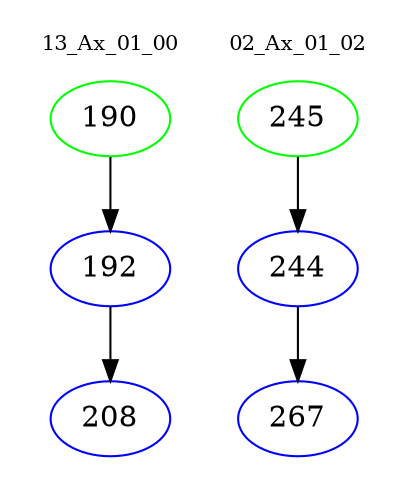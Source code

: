 digraph{
subgraph cluster_0 {
color = white
label = "13_Ax_01_00";
fontsize=10;
T0_190 [label="190", color="green"]
T0_190 -> T0_192 [color="black"]
T0_192 [label="192", color="blue"]
T0_192 -> T0_208 [color="black"]
T0_208 [label="208", color="blue"]
}
subgraph cluster_1 {
color = white
label = "02_Ax_01_02";
fontsize=10;
T1_245 [label="245", color="green"]
T1_245 -> T1_244 [color="black"]
T1_244 [label="244", color="blue"]
T1_244 -> T1_267 [color="black"]
T1_267 [label="267", color="blue"]
}
}
